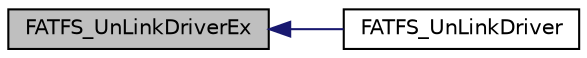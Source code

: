 digraph "FATFS_UnLinkDriverEx"
{
  edge [fontname="Helvetica",fontsize="10",labelfontname="Helvetica",labelfontsize="10"];
  node [fontname="Helvetica",fontsize="10",shape=record];
  rankdir="LR";
  Node12 [label="FATFS_UnLinkDriverEx",height=0.2,width=0.4,color="black", fillcolor="grey75", style="filled", fontcolor="black"];
  Node12 -> Node13 [dir="back",color="midnightblue",fontsize="10",style="solid",fontname="Helvetica"];
  Node13 [label="FATFS_UnLinkDriver",height=0.2,width=0.4,color="black", fillcolor="white", style="filled",URL="$ff__gen__drv_8h.html#a5f457aa4e15830f4c77a9fa766f761d3",tooltip="Unlinks a diskio driver and decrements the number of active linked drivers. "];
}
